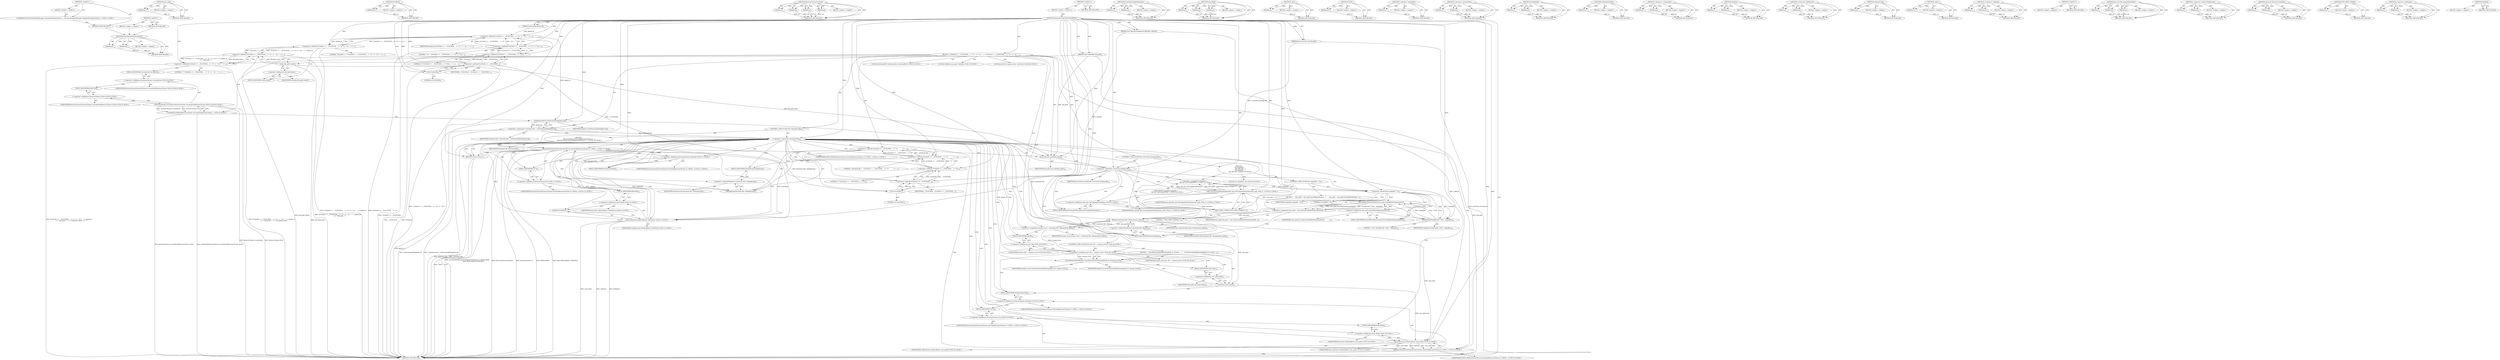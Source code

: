 digraph "&lt;global&gt;" {
vulnerable_274 [label=<(METHOD,InsertBeforeExtensionASCII)>];
vulnerable_275 [label=<(PARAM,p1)>];
vulnerable_276 [label=<(PARAM,p2)>];
vulnerable_277 [label=<(BLOCK,&lt;empty&gt;,&lt;empty&gt;)>];
vulnerable_278 [label=<(METHOD_RETURN,ANY)>];
vulnerable_255 [label=<(METHOD,new_path)>];
vulnerable_256 [label=<(PARAM,p1)>];
vulnerable_257 [label=<(BLOCK,&lt;empty&gt;,&lt;empty&gt;)>];
vulnerable_258 [label=<(METHOD_RETURN,ANY)>];
vulnerable_208 [label=<(METHOD,DCHECK)>];
vulnerable_209 [label=<(PARAM,p1)>];
vulnerable_210 [label=<(BLOCK,&lt;empty&gt;,&lt;empty&gt;)>];
vulnerable_211 [label=<(METHOD_RETURN,ANY)>];
vulnerable_230 [label=<(METHOD,BrowserThread.PostTask)>];
vulnerable_231 [label=<(PARAM,p1)>];
vulnerable_232 [label=<(PARAM,p2)>];
vulnerable_233 [label=<(PARAM,p3)>];
vulnerable_234 [label=<(PARAM,p4)>];
vulnerable_235 [label=<(BLOCK,&lt;empty&gt;,&lt;empty&gt;)>];
vulnerable_236 [label=<(METHOD_RETURN,ANY)>];
vulnerable_6 [label=<(METHOD,&lt;global&gt;)<SUB>1</SUB>>];
vulnerable_7 [label=<(BLOCK,&lt;empty&gt;,&lt;empty&gt;)<SUB>1</SUB>>];
vulnerable_8 [label=<(METHOD,RenameInProgressDownloadFile)<SUB>1</SUB>>];
vulnerable_9 [label=<(PARAM,DownloadId global_id)<SUB>2</SUB>>];
vulnerable_10 [label=<(PARAM,const FilePath&amp; full_path)<SUB>3</SUB>>];
vulnerable_11 [label=<(PARAM,bool overwrite_existing_file)<SUB>4</SUB>>];
vulnerable_12 [label=<(PARAM,const RenameCompletionCallback&amp; callback)<SUB>5</SUB>>];
vulnerable_13 [label=<(BLOCK,{
  VLOG(20) &lt;&lt; __FUNCTION__ &lt;&lt; &quot;()&quot; &lt;&lt; &quot; id = ...,{
  VLOG(20) &lt;&lt; __FUNCTION__ &lt;&lt; &quot;()&quot; &lt;&lt; &quot; id = ...)<SUB>5</SUB>>];
vulnerable_14 [label=<(&lt;operator&gt;.shiftLeft,VLOG(20) &lt;&lt; __FUNCTION__ &lt;&lt; &quot;()&quot; &lt;&lt; &quot; id = &quot; &lt;&lt;...)<SUB>6</SUB>>];
vulnerable_15 [label=<(&lt;operator&gt;.shiftLeft,VLOG(20) &lt;&lt; __FUNCTION__ &lt;&lt; &quot;()&quot; &lt;&lt; &quot; id = &quot; &lt;&lt;...)<SUB>6</SUB>>];
vulnerable_16 [label=<(&lt;operator&gt;.shiftLeft,VLOG(20) &lt;&lt; __FUNCTION__ &lt;&lt; &quot;()&quot; &lt;&lt; &quot; id = &quot; &lt;&lt;...)<SUB>6</SUB>>];
vulnerable_17 [label=<(&lt;operator&gt;.shiftLeft,VLOG(20) &lt;&lt; __FUNCTION__ &lt;&lt; &quot;()&quot; &lt;&lt; &quot; id = &quot; &lt;&lt;...)<SUB>6</SUB>>];
vulnerable_18 [label=<(&lt;operator&gt;.shiftLeft,VLOG(20) &lt;&lt; __FUNCTION__ &lt;&lt; &quot;()&quot; &lt;&lt; &quot; id = &quot;)<SUB>6</SUB>>];
vulnerable_19 [label=<(&lt;operator&gt;.shiftLeft,VLOG(20) &lt;&lt; __FUNCTION__ &lt;&lt; &quot;()&quot;)<SUB>6</SUB>>];
vulnerable_20 [label=<(&lt;operator&gt;.shiftLeft,VLOG(20) &lt;&lt; __FUNCTION__)<SUB>6</SUB>>];
vulnerable_21 [label=<(VLOG,VLOG(20))<SUB>6</SUB>>];
vulnerable_22 [label=<(LITERAL,20,VLOG(20))<SUB>6</SUB>>];
vulnerable_23 [label=<(IDENTIFIER,__FUNCTION__,VLOG(20) &lt;&lt; __FUNCTION__)<SUB>6</SUB>>];
vulnerable_24 [label=<(LITERAL,&quot;()&quot;,VLOG(20) &lt;&lt; __FUNCTION__ &lt;&lt; &quot;()&quot;)<SUB>6</SUB>>];
vulnerable_25 [label=<(LITERAL,&quot; id = &quot;,VLOG(20) &lt;&lt; __FUNCTION__ &lt;&lt; &quot;()&quot; &lt;&lt; &quot; id = &quot;)<SUB>6</SUB>>];
vulnerable_26 [label=<(IDENTIFIER,global_id,VLOG(20) &lt;&lt; __FUNCTION__ &lt;&lt; &quot;()&quot; &lt;&lt; &quot; id = &quot; &lt;&lt;...)<SUB>6</SUB>>];
vulnerable_27 [label=<(LITERAL,&quot; full_path = \&quot;&quot;,VLOG(20) &lt;&lt; __FUNCTION__ &lt;&lt; &quot;()&quot; &lt;&lt; &quot; id = &quot; &lt;&lt;...)<SUB>7</SUB>>];
vulnerable_28 [label=<(value,full_path.value())<SUB>7</SUB>>];
vulnerable_29 [label=<(&lt;operator&gt;.fieldAccess,full_path.value)<SUB>7</SUB>>];
vulnerable_30 [label=<(IDENTIFIER,full_path,full_path.value())<SUB>7</SUB>>];
vulnerable_31 [label=<(FIELD_IDENTIFIER,value,value)<SUB>7</SUB>>];
vulnerable_32 [label=<(LITERAL,&quot;\&quot;&quot;,VLOG(20) &lt;&lt; __FUNCTION__ &lt;&lt; &quot;()&quot; &lt;&lt; &quot; id = &quot; &lt;&lt;...)<SUB>7</SUB>>];
vulnerable_33 [label="<(DCHECK,DCHECK(BrowserThread::CurrentlyOn(BrowserThread...)<SUB>8</SUB>>"];
vulnerable_34 [label="<(BrowserThread.CurrentlyOn,BrowserThread::CurrentlyOn(BrowserThread::FILE))<SUB>8</SUB>>"];
vulnerable_35 [label="<(&lt;operator&gt;.fieldAccess,BrowserThread::CurrentlyOn)<SUB>8</SUB>>"];
vulnerable_36 [label="<(IDENTIFIER,BrowserThread,BrowserThread::CurrentlyOn(BrowserThread::FILE))<SUB>8</SUB>>"];
vulnerable_37 [label=<(FIELD_IDENTIFIER,CurrentlyOn,CurrentlyOn)<SUB>8</SUB>>];
vulnerable_38 [label="<(&lt;operator&gt;.fieldAccess,BrowserThread::FILE)<SUB>8</SUB>>"];
vulnerable_39 [label="<(IDENTIFIER,BrowserThread,BrowserThread::CurrentlyOn(BrowserThread::FILE))<SUB>8</SUB>>"];
vulnerable_40 [label=<(FIELD_IDENTIFIER,FILE,FILE)<SUB>8</SUB>>];
vulnerable_41 [label="<(LOCAL,DownloadFile* download_file: DownloadFile*)<SUB>9</SUB>>"];
vulnerable_42 [label=<(&lt;operator&gt;.assignment,* download_file = GetDownloadFile(global_id))<SUB>9</SUB>>];
vulnerable_43 [label=<(IDENTIFIER,download_file,* download_file = GetDownloadFile(global_id))<SUB>9</SUB>>];
vulnerable_44 [label=<(GetDownloadFile,GetDownloadFile(global_id))<SUB>9</SUB>>];
vulnerable_45 [label=<(IDENTIFIER,global_id,GetDownloadFile(global_id))<SUB>9</SUB>>];
vulnerable_46 [label=<(CONTROL_STRUCTURE,IF,if (!download_file))<SUB>10</SUB>>];
vulnerable_47 [label=<(&lt;operator&gt;.logicalNot,!download_file)<SUB>10</SUB>>];
vulnerable_48 [label=<(IDENTIFIER,download_file,!download_file)<SUB>10</SUB>>];
vulnerable_49 [label="<(BLOCK,{
     BrowserThread::PostTask(BrowserThread::U...,{
     BrowserThread::PostTask(BrowserThread::U...)<SUB>10</SUB>>"];
vulnerable_50 [label="<(BrowserThread.PostTask,BrowserThread::PostTask(BrowserThread::UI, FROM...)<SUB>11</SUB>>"];
vulnerable_51 [label="<(&lt;operator&gt;.fieldAccess,BrowserThread::PostTask)<SUB>11</SUB>>"];
vulnerable_52 [label="<(IDENTIFIER,BrowserThread,BrowserThread::PostTask(BrowserThread::UI, FROM...)<SUB>11</SUB>>"];
vulnerable_53 [label=<(FIELD_IDENTIFIER,PostTask,PostTask)<SUB>11</SUB>>];
vulnerable_54 [label="<(&lt;operator&gt;.fieldAccess,BrowserThread::UI)<SUB>11</SUB>>"];
vulnerable_55 [label="<(IDENTIFIER,BrowserThread,BrowserThread::PostTask(BrowserThread::UI, FROM...)<SUB>11</SUB>>"];
vulnerable_56 [label=<(FIELD_IDENTIFIER,UI,UI)<SUB>11</SUB>>];
vulnerable_57 [label="<(IDENTIFIER,FROM_HERE,BrowserThread::PostTask(BrowserThread::UI, FROM...)<SUB>11</SUB>>"];
vulnerable_58 [label="<(base.Bind,base::Bind(callback, FilePath()))<SUB>12</SUB>>"];
vulnerable_59 [label="<(&lt;operator&gt;.fieldAccess,base::Bind)<SUB>12</SUB>>"];
vulnerable_60 [label="<(IDENTIFIER,base,base::Bind(callback, FilePath()))<SUB>12</SUB>>"];
vulnerable_61 [label=<(FIELD_IDENTIFIER,Bind,Bind)<SUB>12</SUB>>];
vulnerable_62 [label="<(IDENTIFIER,callback,base::Bind(callback, FilePath()))<SUB>12</SUB>>"];
vulnerable_63 [label=<(FilePath,FilePath())<SUB>12</SUB>>];
vulnerable_64 [label=<(RETURN,return;,return;)<SUB>13</SUB>>];
vulnerable_65 [label=<(&lt;operator&gt;.shiftLeft,VLOG(20) &lt;&lt; __FUNCTION__ &lt;&lt; &quot;()&quot;
           &lt;&lt; ...)<SUB>16</SUB>>];
vulnerable_66 [label=<(&lt;operator&gt;.shiftLeft,VLOG(20) &lt;&lt; __FUNCTION__ &lt;&lt; &quot;()&quot;
           &lt;&lt; ...)<SUB>16</SUB>>];
vulnerable_67 [label=<(&lt;operator&gt;.shiftLeft,VLOG(20) &lt;&lt; __FUNCTION__ &lt;&lt; &quot;()&quot;)<SUB>16</SUB>>];
vulnerable_68 [label=<(&lt;operator&gt;.shiftLeft,VLOG(20) &lt;&lt; __FUNCTION__)<SUB>16</SUB>>];
vulnerable_69 [label=<(VLOG,VLOG(20))<SUB>16</SUB>>];
vulnerable_70 [label=<(LITERAL,20,VLOG(20))<SUB>16</SUB>>];
vulnerable_71 [label=<(IDENTIFIER,__FUNCTION__,VLOG(20) &lt;&lt; __FUNCTION__)<SUB>16</SUB>>];
vulnerable_72 [label=<(LITERAL,&quot;()&quot;,VLOG(20) &lt;&lt; __FUNCTION__ &lt;&lt; &quot;()&quot;)<SUB>16</SUB>>];
vulnerable_73 [label=<(LITERAL,&quot; download_file = &quot;,VLOG(20) &lt;&lt; __FUNCTION__ &lt;&lt; &quot;()&quot;
           &lt;&lt; ...)<SUB>17</SUB>>];
vulnerable_74 [label=<(DebugString,download_file-&gt;DebugString())<SUB>17</SUB>>];
vulnerable_75 [label=<(&lt;operator&gt;.indirectFieldAccess,download_file-&gt;DebugString)<SUB>17</SUB>>];
vulnerable_76 [label=<(IDENTIFIER,download_file,download_file-&gt;DebugString())<SUB>17</SUB>>];
vulnerable_77 [label=<(FIELD_IDENTIFIER,DebugString,DebugString)<SUB>17</SUB>>];
vulnerable_78 [label="<(LOCAL,FilePath new_path: FilePath)<SUB>18</SUB>>"];
vulnerable_79 [label=<(new_path,new_path(full_path))<SUB>18</SUB>>];
vulnerable_80 [label=<(IDENTIFIER,full_path,new_path(full_path))<SUB>18</SUB>>];
vulnerable_81 [label=<(CONTROL_STRUCTURE,IF,if (!overwrite_existing_file))<SUB>19</SUB>>];
vulnerable_82 [label=<(&lt;operator&gt;.logicalNot,!overwrite_existing_file)<SUB>19</SUB>>];
vulnerable_83 [label=<(IDENTIFIER,overwrite_existing_file,!overwrite_existing_file)<SUB>19</SUB>>];
vulnerable_84 [label="<(BLOCK,{
     int uniquifier =
         file_util::Get...,{
     int uniquifier =
         file_util::Get...)<SUB>19</SUB>>"];
vulnerable_85 [label="<(LOCAL,int uniquifier: int)<SUB>20</SUB>>"];
vulnerable_86 [label="<(&lt;operator&gt;.assignment,uniquifier =
         file_util::GetUniquePathN...)<SUB>20</SUB>>"];
vulnerable_87 [label="<(IDENTIFIER,uniquifier,uniquifier =
         file_util::GetUniquePathN...)<SUB>20</SUB>>"];
vulnerable_88 [label="<(file_util.GetUniquePathNumber,file_util::GetUniquePathNumber(new_path, FILE_P...)<SUB>21</SUB>>"];
vulnerable_89 [label="<(&lt;operator&gt;.fieldAccess,file_util::GetUniquePathNumber)<SUB>21</SUB>>"];
vulnerable_90 [label="<(IDENTIFIER,file_util,file_util::GetUniquePathNumber(new_path, FILE_P...)<SUB>21</SUB>>"];
vulnerable_91 [label=<(FIELD_IDENTIFIER,GetUniquePathNumber,GetUniquePathNumber)<SUB>21</SUB>>];
vulnerable_92 [label="<(IDENTIFIER,new_path,file_util::GetUniquePathNumber(new_path, FILE_P...)<SUB>21</SUB>>"];
vulnerable_93 [label=<(FILE_PATH_LITERAL,FILE_PATH_LITERAL(&quot;&quot;))<SUB>21</SUB>>];
vulnerable_94 [label=<(LITERAL,&quot;&quot;,FILE_PATH_LITERAL(&quot;&quot;))<SUB>21</SUB>>];
vulnerable_95 [label=<(CONTROL_STRUCTURE,IF,if (uniquifier &gt; 0))<SUB>22</SUB>>];
vulnerable_96 [label=<(&lt;operator&gt;.greaterThan,uniquifier &gt; 0)<SUB>22</SUB>>];
vulnerable_97 [label=<(IDENTIFIER,uniquifier,uniquifier &gt; 0)<SUB>22</SUB>>];
vulnerable_98 [label=<(LITERAL,0,uniquifier &gt; 0)<SUB>22</SUB>>];
vulnerable_99 [label=<(BLOCK,{
      new_path = new_path.InsertBeforeExtensi...,{
      new_path = new_path.InsertBeforeExtensi...)<SUB>22</SUB>>];
vulnerable_100 [label=<(&lt;operator&gt;.assignment,new_path = new_path.InsertBeforeExtensionASCII(...)<SUB>23</SUB>>];
vulnerable_101 [label=<(IDENTIFIER,new_path,new_path = new_path.InsertBeforeExtensionASCII(...)<SUB>23</SUB>>];
vulnerable_102 [label=<(InsertBeforeExtensionASCII,new_path.InsertBeforeExtensionASCII(
          ...)<SUB>23</SUB>>];
vulnerable_103 [label=<(&lt;operator&gt;.fieldAccess,new_path.InsertBeforeExtensionASCII)<SUB>23</SUB>>];
vulnerable_104 [label=<(IDENTIFIER,new_path,new_path.InsertBeforeExtensionASCII(
          ...)<SUB>23</SUB>>];
vulnerable_105 [label=<(FIELD_IDENTIFIER,InsertBeforeExtensionASCII,InsertBeforeExtensionASCII)<SUB>23</SUB>>];
vulnerable_106 [label=<(StringPrintf,StringPrintf(&quot; (%d)&quot;, uniquifier))<SUB>24</SUB>>];
vulnerable_107 [label=<(LITERAL,&quot; (%d)&quot;,StringPrintf(&quot; (%d)&quot;, uniquifier))<SUB>24</SUB>>];
vulnerable_108 [label=<(IDENTIFIER,uniquifier,StringPrintf(&quot; (%d)&quot;, uniquifier))<SUB>24</SUB>>];
vulnerable_109 [label="<(LOCAL,net.Error rename_error: net.Error)<SUB>28</SUB>>"];
vulnerable_110 [label=<(&lt;operator&gt;.assignment,rename_error = download_file-&gt;Rename(new_path))<SUB>28</SUB>>];
vulnerable_111 [label=<(IDENTIFIER,rename_error,rename_error = download_file-&gt;Rename(new_path))<SUB>28</SUB>>];
vulnerable_112 [label=<(Rename,download_file-&gt;Rename(new_path))<SUB>28</SUB>>];
vulnerable_113 [label=<(&lt;operator&gt;.indirectFieldAccess,download_file-&gt;Rename)<SUB>28</SUB>>];
vulnerable_114 [label=<(IDENTIFIER,download_file,download_file-&gt;Rename(new_path))<SUB>28</SUB>>];
vulnerable_115 [label=<(FIELD_IDENTIFIER,Rename,Rename)<SUB>28</SUB>>];
vulnerable_116 [label=<(IDENTIFIER,new_path,download_file-&gt;Rename(new_path))<SUB>28</SUB>>];
vulnerable_117 [label="<(CONTROL_STRUCTURE,IF,if (net::OK != rename_error))<SUB>29</SUB>>"];
vulnerable_118 [label="<(&lt;operator&gt;.notEquals,net::OK != rename_error)<SUB>29</SUB>>"];
vulnerable_119 [label="<(&lt;operator&gt;.fieldAccess,net::OK)<SUB>29</SUB>>"];
vulnerable_120 [label="<(IDENTIFIER,net,net::OK != rename_error)<SUB>29</SUB>>"];
vulnerable_121 [label=<(FIELD_IDENTIFIER,OK,OK)<SUB>29</SUB>>];
vulnerable_122 [label="<(IDENTIFIER,rename_error,net::OK != rename_error)<SUB>29</SUB>>"];
vulnerable_123 [label=<(BLOCK,{
    CancelDownloadOnRename(global_id, rename_...,{
    CancelDownloadOnRename(global_id, rename_...)<SUB>29</SUB>>];
vulnerable_124 [label=<(CancelDownloadOnRename,CancelDownloadOnRename(global_id, rename_error))<SUB>30</SUB>>];
vulnerable_125 [label=<(IDENTIFIER,global_id,CancelDownloadOnRename(global_id, rename_error))<SUB>30</SUB>>];
vulnerable_126 [label=<(IDENTIFIER,rename_error,CancelDownloadOnRename(global_id, rename_error))<SUB>30</SUB>>];
vulnerable_127 [label=<(clear,new_path.clear())<SUB>31</SUB>>];
vulnerable_128 [label=<(&lt;operator&gt;.fieldAccess,new_path.clear)<SUB>31</SUB>>];
vulnerable_129 [label=<(IDENTIFIER,new_path,new_path.clear())<SUB>31</SUB>>];
vulnerable_130 [label=<(FIELD_IDENTIFIER,clear,clear)<SUB>31</SUB>>];
vulnerable_131 [label="<(BrowserThread.PostTask,BrowserThread::PostTask(BrowserThread::UI, FROM...)<SUB>33</SUB>>"];
vulnerable_132 [label="<(&lt;operator&gt;.fieldAccess,BrowserThread::PostTask)<SUB>33</SUB>>"];
vulnerable_133 [label="<(IDENTIFIER,BrowserThread,BrowserThread::PostTask(BrowserThread::UI, FROM...)<SUB>33</SUB>>"];
vulnerable_134 [label=<(FIELD_IDENTIFIER,PostTask,PostTask)<SUB>33</SUB>>];
vulnerable_135 [label="<(&lt;operator&gt;.fieldAccess,BrowserThread::UI)<SUB>33</SUB>>"];
vulnerable_136 [label="<(IDENTIFIER,BrowserThread,BrowserThread::PostTask(BrowserThread::UI, FROM...)<SUB>33</SUB>>"];
vulnerable_137 [label=<(FIELD_IDENTIFIER,UI,UI)<SUB>33</SUB>>];
vulnerable_138 [label="<(IDENTIFIER,FROM_HERE,BrowserThread::PostTask(BrowserThread::UI, FROM...)<SUB>33</SUB>>"];
vulnerable_139 [label="<(base.Bind,base::Bind(callback, new_path))<SUB>34</SUB>>"];
vulnerable_140 [label="<(&lt;operator&gt;.fieldAccess,base::Bind)<SUB>34</SUB>>"];
vulnerable_141 [label="<(IDENTIFIER,base,base::Bind(callback, new_path))<SUB>34</SUB>>"];
vulnerable_142 [label=<(FIELD_IDENTIFIER,Bind,Bind)<SUB>34</SUB>>];
vulnerable_143 [label="<(IDENTIFIER,callback,base::Bind(callback, new_path))<SUB>34</SUB>>"];
vulnerable_144 [label="<(IDENTIFIER,new_path,base::Bind(callback, new_path))<SUB>34</SUB>>"];
vulnerable_145 [label=<(METHOD_RETURN,void)<SUB>1</SUB>>];
vulnerable_147 [label=<(METHOD_RETURN,ANY)<SUB>1</SUB>>];
vulnerable_294 [label=<(METHOD,CancelDownloadOnRename)>];
vulnerable_295 [label=<(PARAM,p1)>];
vulnerable_296 [label=<(PARAM,p2)>];
vulnerable_297 [label=<(BLOCK,&lt;empty&gt;,&lt;empty&gt;)>];
vulnerable_298 [label=<(METHOD_RETURN,ANY)>];
vulnerable_237 [label=<(METHOD,base.Bind)>];
vulnerable_238 [label=<(PARAM,p1)>];
vulnerable_239 [label=<(PARAM,p2)>];
vulnerable_240 [label=<(PARAM,p3)>];
vulnerable_241 [label=<(BLOCK,&lt;empty&gt;,&lt;empty&gt;)>];
vulnerable_242 [label=<(METHOD_RETURN,ANY)>];
vulnerable_299 [label=<(METHOD,clear)>];
vulnerable_300 [label=<(PARAM,p1)>];
vulnerable_301 [label=<(BLOCK,&lt;empty&gt;,&lt;empty&gt;)>];
vulnerable_302 [label=<(METHOD_RETURN,ANY)>];
vulnerable_195 [label=<(METHOD,VLOG)>];
vulnerable_196 [label=<(PARAM,p1)>];
vulnerable_197 [label=<(BLOCK,&lt;empty&gt;,&lt;empty&gt;)>];
vulnerable_198 [label=<(METHOD_RETURN,ANY)>];
vulnerable_226 [label=<(METHOD,&lt;operator&gt;.logicalNot)>];
vulnerable_227 [label=<(PARAM,p1)>];
vulnerable_228 [label=<(BLOCK,&lt;empty&gt;,&lt;empty&gt;)>];
vulnerable_229 [label=<(METHOD_RETURN,ANY)>];
vulnerable_269 [label=<(METHOD,&lt;operator&gt;.greaterThan)>];
vulnerable_270 [label=<(PARAM,p1)>];
vulnerable_271 [label=<(PARAM,p2)>];
vulnerable_272 [label=<(BLOCK,&lt;empty&gt;,&lt;empty&gt;)>];
vulnerable_273 [label=<(METHOD_RETURN,ANY)>];
vulnerable_279 [label=<(METHOD,StringPrintf)>];
vulnerable_280 [label=<(PARAM,p1)>];
vulnerable_281 [label=<(PARAM,p2)>];
vulnerable_282 [label=<(BLOCK,&lt;empty&gt;,&lt;empty&gt;)>];
vulnerable_283 [label=<(METHOD_RETURN,ANY)>];
vulnerable_222 [label=<(METHOD,GetDownloadFile)>];
vulnerable_223 [label=<(PARAM,p1)>];
vulnerable_224 [label=<(BLOCK,&lt;empty&gt;,&lt;empty&gt;)>];
vulnerable_225 [label=<(METHOD_RETURN,ANY)>];
vulnerable_217 [label=<(METHOD,&lt;operator&gt;.assignment)>];
vulnerable_218 [label=<(PARAM,p1)>];
vulnerable_219 [label=<(PARAM,p2)>];
vulnerable_220 [label=<(BLOCK,&lt;empty&gt;,&lt;empty&gt;)>];
vulnerable_221 [label=<(METHOD_RETURN,ANY)>];
vulnerable_284 [label=<(METHOD,Rename)>];
vulnerable_285 [label=<(PARAM,p1)>];
vulnerable_286 [label=<(PARAM,p2)>];
vulnerable_287 [label=<(BLOCK,&lt;empty&gt;,&lt;empty&gt;)>];
vulnerable_288 [label=<(METHOD_RETURN,ANY)>];
vulnerable_203 [label=<(METHOD,&lt;operator&gt;.fieldAccess)>];
vulnerable_204 [label=<(PARAM,p1)>];
vulnerable_205 [label=<(PARAM,p2)>];
vulnerable_206 [label=<(BLOCK,&lt;empty&gt;,&lt;empty&gt;)>];
vulnerable_207 [label=<(METHOD_RETURN,ANY)>];
vulnerable_246 [label=<(METHOD,DebugString)>];
vulnerable_247 [label=<(PARAM,p1)>];
vulnerable_248 [label=<(BLOCK,&lt;empty&gt;,&lt;empty&gt;)>];
vulnerable_249 [label=<(METHOD_RETURN,ANY)>];
vulnerable_199 [label=<(METHOD,value)>];
vulnerable_200 [label=<(PARAM,p1)>];
vulnerable_201 [label=<(BLOCK,&lt;empty&gt;,&lt;empty&gt;)>];
vulnerable_202 [label=<(METHOD_RETURN,ANY)>];
vulnerable_190 [label=<(METHOD,&lt;operator&gt;.shiftLeft)>];
vulnerable_191 [label=<(PARAM,p1)>];
vulnerable_192 [label=<(PARAM,p2)>];
vulnerable_193 [label=<(BLOCK,&lt;empty&gt;,&lt;empty&gt;)>];
vulnerable_194 [label=<(METHOD_RETURN,ANY)>];
vulnerable_184 [label=<(METHOD,&lt;global&gt;)<SUB>1</SUB>>];
vulnerable_185 [label=<(BLOCK,&lt;empty&gt;,&lt;empty&gt;)>];
vulnerable_186 [label=<(METHOD_RETURN,ANY)>];
vulnerable_259 [label=<(METHOD,file_util.GetUniquePathNumber)>];
vulnerable_260 [label=<(PARAM,p1)>];
vulnerable_261 [label=<(PARAM,p2)>];
vulnerable_262 [label=<(PARAM,p3)>];
vulnerable_263 [label=<(BLOCK,&lt;empty&gt;,&lt;empty&gt;)>];
vulnerable_264 [label=<(METHOD_RETURN,ANY)>];
vulnerable_250 [label=<(METHOD,&lt;operator&gt;.indirectFieldAccess)>];
vulnerable_251 [label=<(PARAM,p1)>];
vulnerable_252 [label=<(PARAM,p2)>];
vulnerable_253 [label=<(BLOCK,&lt;empty&gt;,&lt;empty&gt;)>];
vulnerable_254 [label=<(METHOD_RETURN,ANY)>];
vulnerable_212 [label=<(METHOD,BrowserThread.CurrentlyOn)>];
vulnerable_213 [label=<(PARAM,p1)>];
vulnerable_214 [label=<(PARAM,p2)>];
vulnerable_215 [label=<(BLOCK,&lt;empty&gt;,&lt;empty&gt;)>];
vulnerable_216 [label=<(METHOD_RETURN,ANY)>];
vulnerable_265 [label=<(METHOD,FILE_PATH_LITERAL)>];
vulnerable_266 [label=<(PARAM,p1)>];
vulnerable_267 [label=<(BLOCK,&lt;empty&gt;,&lt;empty&gt;)>];
vulnerable_268 [label=<(METHOD_RETURN,ANY)>];
vulnerable_289 [label=<(METHOD,&lt;operator&gt;.notEquals)>];
vulnerable_290 [label=<(PARAM,p1)>];
vulnerable_291 [label=<(PARAM,p2)>];
vulnerable_292 [label=<(BLOCK,&lt;empty&gt;,&lt;empty&gt;)>];
vulnerable_293 [label=<(METHOD_RETURN,ANY)>];
vulnerable_243 [label=<(METHOD,FilePath)>];
vulnerable_244 [label=<(BLOCK,&lt;empty&gt;,&lt;empty&gt;)>];
vulnerable_245 [label=<(METHOD_RETURN,ANY)>];
fixed_6 [label=<(METHOD,&lt;global&gt;)<SUB>1</SUB>>];
fixed_7 [label=<(BLOCK,&lt;empty&gt;,&lt;empty&gt;)<SUB>1</SUB>>];
fixed_8 [label="<(UNKNOWN,void DownloadFileManager::RenameInProgressDownl...,void DownloadFileManager::RenameInProgressDownl...)<SUB>1</SUB>>"];
fixed_9 [label=<(METHOD_RETURN,ANY)<SUB>1</SUB>>];
fixed_14 [label=<(METHOD,&lt;global&gt;)<SUB>1</SUB>>];
fixed_15 [label=<(BLOCK,&lt;empty&gt;,&lt;empty&gt;)>];
fixed_16 [label=<(METHOD_RETURN,ANY)>];
vulnerable_274 -> vulnerable_275  [key=0, label="AST: "];
vulnerable_274 -> vulnerable_275  [key=1, label="DDG: "];
vulnerable_274 -> vulnerable_277  [key=0, label="AST: "];
vulnerable_274 -> vulnerable_276  [key=0, label="AST: "];
vulnerable_274 -> vulnerable_276  [key=1, label="DDG: "];
vulnerable_274 -> vulnerable_278  [key=0, label="AST: "];
vulnerable_274 -> vulnerable_278  [key=1, label="CFG: "];
vulnerable_275 -> vulnerable_278  [key=0, label="DDG: p1"];
vulnerable_276 -> vulnerable_278  [key=0, label="DDG: p2"];
vulnerable_255 -> vulnerable_256  [key=0, label="AST: "];
vulnerable_255 -> vulnerable_256  [key=1, label="DDG: "];
vulnerable_255 -> vulnerable_257  [key=0, label="AST: "];
vulnerable_255 -> vulnerable_258  [key=0, label="AST: "];
vulnerable_255 -> vulnerable_258  [key=1, label="CFG: "];
vulnerable_256 -> vulnerable_258  [key=0, label="DDG: p1"];
vulnerable_208 -> vulnerable_209  [key=0, label="AST: "];
vulnerable_208 -> vulnerable_209  [key=1, label="DDG: "];
vulnerable_208 -> vulnerable_210  [key=0, label="AST: "];
vulnerable_208 -> vulnerable_211  [key=0, label="AST: "];
vulnerable_208 -> vulnerable_211  [key=1, label="CFG: "];
vulnerable_209 -> vulnerable_211  [key=0, label="DDG: p1"];
vulnerable_230 -> vulnerable_231  [key=0, label="AST: "];
vulnerable_230 -> vulnerable_231  [key=1, label="DDG: "];
vulnerable_230 -> vulnerable_235  [key=0, label="AST: "];
vulnerable_230 -> vulnerable_232  [key=0, label="AST: "];
vulnerable_230 -> vulnerable_232  [key=1, label="DDG: "];
vulnerable_230 -> vulnerable_236  [key=0, label="AST: "];
vulnerable_230 -> vulnerable_236  [key=1, label="CFG: "];
vulnerable_230 -> vulnerable_233  [key=0, label="AST: "];
vulnerable_230 -> vulnerable_233  [key=1, label="DDG: "];
vulnerable_230 -> vulnerable_234  [key=0, label="AST: "];
vulnerable_230 -> vulnerable_234  [key=1, label="DDG: "];
vulnerable_231 -> vulnerable_236  [key=0, label="DDG: p1"];
vulnerable_232 -> vulnerable_236  [key=0, label="DDG: p2"];
vulnerable_233 -> vulnerable_236  [key=0, label="DDG: p3"];
vulnerable_234 -> vulnerable_236  [key=0, label="DDG: p4"];
vulnerable_6 -> vulnerable_7  [key=0, label="AST: "];
vulnerable_6 -> vulnerable_147  [key=0, label="AST: "];
vulnerable_6 -> vulnerable_147  [key=1, label="CFG: "];
vulnerable_7 -> vulnerable_8  [key=0, label="AST: "];
vulnerable_8 -> vulnerable_9  [key=0, label="AST: "];
vulnerable_8 -> vulnerable_9  [key=1, label="DDG: "];
vulnerable_8 -> vulnerable_10  [key=0, label="AST: "];
vulnerable_8 -> vulnerable_10  [key=1, label="DDG: "];
vulnerable_8 -> vulnerable_11  [key=0, label="AST: "];
vulnerable_8 -> vulnerable_11  [key=1, label="DDG: "];
vulnerable_8 -> vulnerable_12  [key=0, label="AST: "];
vulnerable_8 -> vulnerable_12  [key=1, label="DDG: "];
vulnerable_8 -> vulnerable_13  [key=0, label="AST: "];
vulnerable_8 -> vulnerable_145  [key=0, label="AST: "];
vulnerable_8 -> vulnerable_21  [key=0, label="CFG: "];
vulnerable_8 -> vulnerable_21  [key=1, label="DDG: "];
vulnerable_8 -> vulnerable_14  [key=0, label="DDG: "];
vulnerable_8 -> vulnerable_79  [key=0, label="DDG: "];
vulnerable_8 -> vulnerable_131  [key=0, label="DDG: "];
vulnerable_8 -> vulnerable_44  [key=0, label="DDG: "];
vulnerable_8 -> vulnerable_47  [key=0, label="DDG: "];
vulnerable_8 -> vulnerable_64  [key=0, label="DDG: "];
vulnerable_8 -> vulnerable_66  [key=0, label="DDG: "];
vulnerable_8 -> vulnerable_82  [key=0, label="DDG: "];
vulnerable_8 -> vulnerable_112  [key=0, label="DDG: "];
vulnerable_8 -> vulnerable_118  [key=0, label="DDG: "];
vulnerable_8 -> vulnerable_139  [key=0, label="DDG: "];
vulnerable_8 -> vulnerable_16  [key=0, label="DDG: "];
vulnerable_8 -> vulnerable_50  [key=0, label="DDG: "];
vulnerable_8 -> vulnerable_67  [key=0, label="DDG: "];
vulnerable_8 -> vulnerable_124  [key=0, label="DDG: "];
vulnerable_8 -> vulnerable_17  [key=0, label="DDG: "];
vulnerable_8 -> vulnerable_58  [key=0, label="DDG: "];
vulnerable_8 -> vulnerable_68  [key=0, label="DDG: "];
vulnerable_8 -> vulnerable_88  [key=0, label="DDG: "];
vulnerable_8 -> vulnerable_96  [key=0, label="DDG: "];
vulnerable_8 -> vulnerable_18  [key=0, label="DDG: "];
vulnerable_8 -> vulnerable_69  [key=0, label="DDG: "];
vulnerable_8 -> vulnerable_93  [key=0, label="DDG: "];
vulnerable_8 -> vulnerable_19  [key=0, label="DDG: "];
vulnerable_8 -> vulnerable_20  [key=0, label="DDG: "];
vulnerable_8 -> vulnerable_106  [key=0, label="DDG: "];
vulnerable_9 -> vulnerable_17  [key=0, label="DDG: global_id"];
vulnerable_10 -> vulnerable_145  [key=0, label="DDG: full_path"];
vulnerable_10 -> vulnerable_79  [key=0, label="DDG: full_path"];
vulnerable_10 -> vulnerable_28  [key=0, label="DDG: full_path"];
vulnerable_11 -> vulnerable_145  [key=0, label="DDG: overwrite_existing_file"];
vulnerable_11 -> vulnerable_82  [key=0, label="DDG: overwrite_existing_file"];
vulnerable_12 -> vulnerable_139  [key=0, label="DDG: callback"];
vulnerable_12 -> vulnerable_58  [key=0, label="DDG: callback"];
vulnerable_13 -> vulnerable_14  [key=0, label="AST: "];
vulnerable_13 -> vulnerable_33  [key=0, label="AST: "];
vulnerable_13 -> vulnerable_41  [key=0, label="AST: "];
vulnerable_13 -> vulnerable_42  [key=0, label="AST: "];
vulnerable_13 -> vulnerable_46  [key=0, label="AST: "];
vulnerable_13 -> vulnerable_65  [key=0, label="AST: "];
vulnerable_13 -> vulnerable_78  [key=0, label="AST: "];
vulnerable_13 -> vulnerable_79  [key=0, label="AST: "];
vulnerable_13 -> vulnerable_81  [key=0, label="AST: "];
vulnerable_13 -> vulnerable_109  [key=0, label="AST: "];
vulnerable_13 -> vulnerable_110  [key=0, label="AST: "];
vulnerable_13 -> vulnerable_117  [key=0, label="AST: "];
vulnerable_13 -> vulnerable_131  [key=0, label="AST: "];
vulnerable_14 -> vulnerable_15  [key=0, label="AST: "];
vulnerable_14 -> vulnerable_32  [key=0, label="AST: "];
vulnerable_14 -> vulnerable_37  [key=0, label="CFG: "];
vulnerable_14 -> vulnerable_145  [key=0, label="DDG: VLOG(20) &lt;&lt; __FUNCTION__ &lt;&lt; &quot;()&quot; &lt;&lt; &quot; id = &quot; &lt;&lt; global_id
           &lt;&lt; &quot; full_path = \&quot;&quot; &lt;&lt; full_path.value()"];
vulnerable_14 -> vulnerable_145  [key=1, label="DDG: VLOG(20) &lt;&lt; __FUNCTION__ &lt;&lt; &quot;()&quot; &lt;&lt; &quot; id = &quot; &lt;&lt; global_id
           &lt;&lt; &quot; full_path = \&quot;&quot; &lt;&lt; full_path.value() &lt;&lt; &quot;\&quot;&quot;"];
vulnerable_15 -> vulnerable_16  [key=0, label="AST: "];
vulnerable_15 -> vulnerable_28  [key=0, label="AST: "];
vulnerable_15 -> vulnerable_14  [key=0, label="CFG: "];
vulnerable_15 -> vulnerable_14  [key=1, label="DDG: VLOG(20) &lt;&lt; __FUNCTION__ &lt;&lt; &quot;()&quot; &lt;&lt; &quot; id = &quot; &lt;&lt; global_id
           &lt;&lt; &quot; full_path = \&quot;&quot;"];
vulnerable_15 -> vulnerable_14  [key=2, label="DDG: full_path.value()"];
vulnerable_15 -> vulnerable_145  [key=0, label="DDG: VLOG(20) &lt;&lt; __FUNCTION__ &lt;&lt; &quot;()&quot; &lt;&lt; &quot; id = &quot; &lt;&lt; global_id
           &lt;&lt; &quot; full_path = \&quot;&quot;"];
vulnerable_15 -> vulnerable_145  [key=1, label="DDG: full_path.value()"];
vulnerable_16 -> vulnerable_17  [key=0, label="AST: "];
vulnerable_16 -> vulnerable_27  [key=0, label="AST: "];
vulnerable_16 -> vulnerable_31  [key=0, label="CFG: "];
vulnerable_16 -> vulnerable_145  [key=0, label="DDG: VLOG(20) &lt;&lt; __FUNCTION__ &lt;&lt; &quot;()&quot; &lt;&lt; &quot; id = &quot; &lt;&lt; global_id"];
vulnerable_16 -> vulnerable_15  [key=0, label="DDG: VLOG(20) &lt;&lt; __FUNCTION__ &lt;&lt; &quot;()&quot; &lt;&lt; &quot; id = &quot; &lt;&lt; global_id"];
vulnerable_16 -> vulnerable_15  [key=1, label="DDG: &quot; full_path = \&quot;&quot;"];
vulnerable_17 -> vulnerable_18  [key=0, label="AST: "];
vulnerable_17 -> vulnerable_26  [key=0, label="AST: "];
vulnerable_17 -> vulnerable_16  [key=0, label="CFG: "];
vulnerable_17 -> vulnerable_16  [key=1, label="DDG: VLOG(20) &lt;&lt; __FUNCTION__ &lt;&lt; &quot;()&quot; &lt;&lt; &quot; id = &quot;"];
vulnerable_17 -> vulnerable_16  [key=2, label="DDG: global_id"];
vulnerable_17 -> vulnerable_145  [key=0, label="DDG: VLOG(20) &lt;&lt; __FUNCTION__ &lt;&lt; &quot;()&quot; &lt;&lt; &quot; id = &quot;"];
vulnerable_17 -> vulnerable_44  [key=0, label="DDG: global_id"];
vulnerable_18 -> vulnerable_19  [key=0, label="AST: "];
vulnerable_18 -> vulnerable_25  [key=0, label="AST: "];
vulnerable_18 -> vulnerable_17  [key=0, label="CFG: "];
vulnerable_18 -> vulnerable_17  [key=1, label="DDG: VLOG(20) &lt;&lt; __FUNCTION__ &lt;&lt; &quot;()&quot;"];
vulnerable_18 -> vulnerable_17  [key=2, label="DDG: &quot; id = &quot;"];
vulnerable_18 -> vulnerable_145  [key=0, label="DDG: VLOG(20) &lt;&lt; __FUNCTION__ &lt;&lt; &quot;()&quot;"];
vulnerable_19 -> vulnerable_20  [key=0, label="AST: "];
vulnerable_19 -> vulnerable_24  [key=0, label="AST: "];
vulnerable_19 -> vulnerable_18  [key=0, label="CFG: "];
vulnerable_19 -> vulnerable_18  [key=1, label="DDG: VLOG(20) &lt;&lt; __FUNCTION__"];
vulnerable_19 -> vulnerable_18  [key=2, label="DDG: &quot;()&quot;"];
vulnerable_19 -> vulnerable_145  [key=0, label="DDG: VLOG(20) &lt;&lt; __FUNCTION__"];
vulnerable_20 -> vulnerable_21  [key=0, label="AST: "];
vulnerable_20 -> vulnerable_23  [key=0, label="AST: "];
vulnerable_20 -> vulnerable_19  [key=0, label="CFG: "];
vulnerable_20 -> vulnerable_19  [key=1, label="DDG: VLOG(20)"];
vulnerable_20 -> vulnerable_19  [key=2, label="DDG: __FUNCTION__"];
vulnerable_20 -> vulnerable_145  [key=0, label="DDG: VLOG(20)"];
vulnerable_20 -> vulnerable_145  [key=1, label="DDG: __FUNCTION__"];
vulnerable_20 -> vulnerable_68  [key=0, label="DDG: __FUNCTION__"];
vulnerable_21 -> vulnerable_22  [key=0, label="AST: "];
vulnerable_21 -> vulnerable_20  [key=0, label="CFG: "];
vulnerable_21 -> vulnerable_20  [key=1, label="DDG: 20"];
vulnerable_28 -> vulnerable_29  [key=0, label="AST: "];
vulnerable_28 -> vulnerable_15  [key=0, label="CFG: "];
vulnerable_28 -> vulnerable_15  [key=1, label="DDG: full_path.value"];
vulnerable_28 -> vulnerable_145  [key=0, label="DDG: full_path.value"];
vulnerable_28 -> vulnerable_79  [key=0, label="DDG: full_path.value"];
vulnerable_29 -> vulnerable_30  [key=0, label="AST: "];
vulnerable_29 -> vulnerable_31  [key=0, label="AST: "];
vulnerable_29 -> vulnerable_28  [key=0, label="CFG: "];
vulnerable_31 -> vulnerable_29  [key=0, label="CFG: "];
vulnerable_33 -> vulnerable_34  [key=0, label="AST: "];
vulnerable_33 -> vulnerable_44  [key=0, label="CFG: "];
vulnerable_33 -> vulnerable_145  [key=0, label="DDG: BrowserThread::CurrentlyOn(BrowserThread::FILE)"];
vulnerable_33 -> vulnerable_145  [key=1, label="DDG: DCHECK(BrowserThread::CurrentlyOn(BrowserThread::FILE))"];
vulnerable_34 -> vulnerable_35  [key=0, label="AST: "];
vulnerable_34 -> vulnerable_38  [key=0, label="AST: "];
vulnerable_34 -> vulnerable_33  [key=0, label="CFG: "];
vulnerable_34 -> vulnerable_33  [key=1, label="DDG: BrowserThread::CurrentlyOn"];
vulnerable_34 -> vulnerable_33  [key=2, label="DDG: BrowserThread::FILE"];
vulnerable_34 -> vulnerable_145  [key=0, label="DDG: BrowserThread::CurrentlyOn"];
vulnerable_34 -> vulnerable_145  [key=1, label="DDG: BrowserThread::FILE"];
vulnerable_35 -> vulnerable_36  [key=0, label="AST: "];
vulnerable_35 -> vulnerable_37  [key=0, label="AST: "];
vulnerable_35 -> vulnerable_40  [key=0, label="CFG: "];
vulnerable_37 -> vulnerable_35  [key=0, label="CFG: "];
vulnerable_38 -> vulnerable_39  [key=0, label="AST: "];
vulnerable_38 -> vulnerable_40  [key=0, label="AST: "];
vulnerable_38 -> vulnerable_34  [key=0, label="CFG: "];
vulnerable_40 -> vulnerable_38  [key=0, label="CFG: "];
vulnerable_42 -> vulnerable_43  [key=0, label="AST: "];
vulnerable_42 -> vulnerable_44  [key=0, label="AST: "];
vulnerable_42 -> vulnerable_47  [key=0, label="CFG: "];
vulnerable_42 -> vulnerable_47  [key=1, label="DDG: download_file"];
vulnerable_42 -> vulnerable_145  [key=0, label="DDG: GetDownloadFile(global_id)"];
vulnerable_42 -> vulnerable_145  [key=1, label="DDG: * download_file = GetDownloadFile(global_id)"];
vulnerable_44 -> vulnerable_45  [key=0, label="AST: "];
vulnerable_44 -> vulnerable_42  [key=0, label="CFG: "];
vulnerable_44 -> vulnerable_42  [key=1, label="DDG: global_id"];
vulnerable_44 -> vulnerable_145  [key=0, label="DDG: global_id"];
vulnerable_44 -> vulnerable_124  [key=0, label="DDG: global_id"];
vulnerable_46 -> vulnerable_47  [key=0, label="AST: "];
vulnerable_46 -> vulnerable_49  [key=0, label="AST: "];
vulnerable_47 -> vulnerable_48  [key=0, label="AST: "];
vulnerable_47 -> vulnerable_53  [key=0, label="CFG: "];
vulnerable_47 -> vulnerable_53  [key=1, label="CDG: "];
vulnerable_47 -> vulnerable_69  [key=0, label="CFG: "];
vulnerable_47 -> vulnerable_69  [key=1, label="CDG: "];
vulnerable_47 -> vulnerable_145  [key=0, label="DDG: download_file"];
vulnerable_47 -> vulnerable_145  [key=1, label="DDG: !download_file"];
vulnerable_47 -> vulnerable_74  [key=0, label="DDG: download_file"];
vulnerable_47 -> vulnerable_74  [key=1, label="CDG: "];
vulnerable_47 -> vulnerable_112  [key=0, label="DDG: download_file"];
vulnerable_47 -> vulnerable_112  [key=1, label="CDG: "];
vulnerable_47 -> vulnerable_115  [key=0, label="CDG: "];
vulnerable_47 -> vulnerable_68  [key=0, label="CDG: "];
vulnerable_47 -> vulnerable_77  [key=0, label="CDG: "];
vulnerable_47 -> vulnerable_64  [key=0, label="CDG: "];
vulnerable_47 -> vulnerable_51  [key=0, label="CDG: "];
vulnerable_47 -> vulnerable_66  [key=0, label="CDG: "];
vulnerable_47 -> vulnerable_113  [key=0, label="CDG: "];
vulnerable_47 -> vulnerable_75  [key=0, label="CDG: "];
vulnerable_47 -> vulnerable_131  [key=0, label="CDG: "];
vulnerable_47 -> vulnerable_56  [key=0, label="CDG: "];
vulnerable_47 -> vulnerable_132  [key=0, label="CDG: "];
vulnerable_47 -> vulnerable_67  [key=0, label="CDG: "];
vulnerable_47 -> vulnerable_142  [key=0, label="CDG: "];
vulnerable_47 -> vulnerable_119  [key=0, label="CDG: "];
vulnerable_47 -> vulnerable_121  [key=0, label="CDG: "];
vulnerable_47 -> vulnerable_65  [key=0, label="CDG: "];
vulnerable_47 -> vulnerable_50  [key=0, label="CDG: "];
vulnerable_47 -> vulnerable_59  [key=0, label="CDG: "];
vulnerable_47 -> vulnerable_134  [key=0, label="CDG: "];
vulnerable_47 -> vulnerable_82  [key=0, label="CDG: "];
vulnerable_47 -> vulnerable_140  [key=0, label="CDG: "];
vulnerable_47 -> vulnerable_54  [key=0, label="CDG: "];
vulnerable_47 -> vulnerable_137  [key=0, label="CDG: "];
vulnerable_47 -> vulnerable_79  [key=0, label="CDG: "];
vulnerable_47 -> vulnerable_58  [key=0, label="CDG: "];
vulnerable_47 -> vulnerable_61  [key=0, label="CDG: "];
vulnerable_47 -> vulnerable_118  [key=0, label="CDG: "];
vulnerable_47 -> vulnerable_135  [key=0, label="CDG: "];
vulnerable_47 -> vulnerable_110  [key=0, label="CDG: "];
vulnerable_47 -> vulnerable_63  [key=0, label="CDG: "];
vulnerable_47 -> vulnerable_139  [key=0, label="CDG: "];
vulnerable_49 -> vulnerable_50  [key=0, label="AST: "];
vulnerable_49 -> vulnerable_64  [key=0, label="AST: "];
vulnerable_50 -> vulnerable_51  [key=0, label="AST: "];
vulnerable_50 -> vulnerable_54  [key=0, label="AST: "];
vulnerable_50 -> vulnerable_57  [key=0, label="AST: "];
vulnerable_50 -> vulnerable_58  [key=0, label="AST: "];
vulnerable_50 -> vulnerable_64  [key=0, label="CFG: "];
vulnerable_50 -> vulnerable_145  [key=0, label="DDG: BrowserThread::PostTask"];
vulnerable_50 -> vulnerable_145  [key=1, label="DDG: BrowserThread::UI"];
vulnerable_50 -> vulnerable_145  [key=2, label="DDG: FROM_HERE"];
vulnerable_50 -> vulnerable_145  [key=3, label="DDG: base::Bind(callback, FilePath())"];
vulnerable_50 -> vulnerable_145  [key=4, label="DDG: BrowserThread::PostTask(BrowserThread::UI, FROM_HERE,
                             base::Bind(callback, FilePath()))"];
vulnerable_51 -> vulnerable_52  [key=0, label="AST: "];
vulnerable_51 -> vulnerable_53  [key=0, label="AST: "];
vulnerable_51 -> vulnerable_56  [key=0, label="CFG: "];
vulnerable_53 -> vulnerable_51  [key=0, label="CFG: "];
vulnerable_54 -> vulnerable_55  [key=0, label="AST: "];
vulnerable_54 -> vulnerable_56  [key=0, label="AST: "];
vulnerable_54 -> vulnerable_61  [key=0, label="CFG: "];
vulnerable_56 -> vulnerable_54  [key=0, label="CFG: "];
vulnerable_58 -> vulnerable_59  [key=0, label="AST: "];
vulnerable_58 -> vulnerable_62  [key=0, label="AST: "];
vulnerable_58 -> vulnerable_63  [key=0, label="AST: "];
vulnerable_58 -> vulnerable_50  [key=0, label="CFG: "];
vulnerable_58 -> vulnerable_50  [key=1, label="DDG: base::Bind"];
vulnerable_58 -> vulnerable_50  [key=2, label="DDG: callback"];
vulnerable_58 -> vulnerable_50  [key=3, label="DDG: FilePath()"];
vulnerable_58 -> vulnerable_145  [key=0, label="DDG: base::Bind"];
vulnerable_58 -> vulnerable_145  [key=1, label="DDG: callback"];
vulnerable_58 -> vulnerable_145  [key=2, label="DDG: FilePath()"];
vulnerable_59 -> vulnerable_60  [key=0, label="AST: "];
vulnerable_59 -> vulnerable_61  [key=0, label="AST: "];
vulnerable_59 -> vulnerable_63  [key=0, label="CFG: "];
vulnerable_61 -> vulnerable_59  [key=0, label="CFG: "];
vulnerable_63 -> vulnerable_58  [key=0, label="CFG: "];
vulnerable_64 -> vulnerable_145  [key=0, label="CFG: "];
vulnerable_64 -> vulnerable_145  [key=1, label="DDG: &lt;RET&gt;"];
vulnerable_65 -> vulnerable_66  [key=0, label="AST: "];
vulnerable_65 -> vulnerable_74  [key=0, label="AST: "];
vulnerable_65 -> vulnerable_79  [key=0, label="CFG: "];
vulnerable_66 -> vulnerable_67  [key=0, label="AST: "];
vulnerable_66 -> vulnerable_73  [key=0, label="AST: "];
vulnerable_66 -> vulnerable_77  [key=0, label="CFG: "];
vulnerable_66 -> vulnerable_65  [key=0, label="DDG: VLOG(20) &lt;&lt; __FUNCTION__ &lt;&lt; &quot;()&quot;"];
vulnerable_66 -> vulnerable_65  [key=1, label="DDG: &quot; download_file = &quot;"];
vulnerable_67 -> vulnerable_68  [key=0, label="AST: "];
vulnerable_67 -> vulnerable_72  [key=0, label="AST: "];
vulnerable_67 -> vulnerable_66  [key=0, label="CFG: "];
vulnerable_67 -> vulnerable_66  [key=1, label="DDG: VLOG(20) &lt;&lt; __FUNCTION__"];
vulnerable_67 -> vulnerable_66  [key=2, label="DDG: &quot;()&quot;"];
vulnerable_68 -> vulnerable_69  [key=0, label="AST: "];
vulnerable_68 -> vulnerable_71  [key=0, label="AST: "];
vulnerable_68 -> vulnerable_67  [key=0, label="CFG: "];
vulnerable_68 -> vulnerable_67  [key=1, label="DDG: VLOG(20)"];
vulnerable_68 -> vulnerable_67  [key=2, label="DDG: __FUNCTION__"];
vulnerable_69 -> vulnerable_70  [key=0, label="AST: "];
vulnerable_69 -> vulnerable_68  [key=0, label="CFG: "];
vulnerable_69 -> vulnerable_68  [key=1, label="DDG: 20"];
vulnerable_74 -> vulnerable_75  [key=0, label="AST: "];
vulnerable_74 -> vulnerable_65  [key=0, label="CFG: "];
vulnerable_74 -> vulnerable_65  [key=1, label="DDG: download_file-&gt;DebugString"];
vulnerable_75 -> vulnerable_76  [key=0, label="AST: "];
vulnerable_75 -> vulnerable_77  [key=0, label="AST: "];
vulnerable_75 -> vulnerable_74  [key=0, label="CFG: "];
vulnerable_77 -> vulnerable_75  [key=0, label="CFG: "];
vulnerable_79 -> vulnerable_80  [key=0, label="AST: "];
vulnerable_79 -> vulnerable_82  [key=0, label="CFG: "];
vulnerable_81 -> vulnerable_82  [key=0, label="AST: "];
vulnerable_81 -> vulnerable_84  [key=0, label="AST: "];
vulnerable_82 -> vulnerable_83  [key=0, label="AST: "];
vulnerable_82 -> vulnerable_91  [key=0, label="CFG: "];
vulnerable_82 -> vulnerable_91  [key=1, label="CDG: "];
vulnerable_82 -> vulnerable_115  [key=0, label="CFG: "];
vulnerable_82 -> vulnerable_96  [key=0, label="CDG: "];
vulnerable_82 -> vulnerable_89  [key=0, label="CDG: "];
vulnerable_82 -> vulnerable_93  [key=0, label="CDG: "];
vulnerable_82 -> vulnerable_88  [key=0, label="CDG: "];
vulnerable_82 -> vulnerable_86  [key=0, label="CDG: "];
vulnerable_84 -> vulnerable_85  [key=0, label="AST: "];
vulnerable_84 -> vulnerable_86  [key=0, label="AST: "];
vulnerable_84 -> vulnerable_95  [key=0, label="AST: "];
vulnerable_86 -> vulnerable_87  [key=0, label="AST: "];
vulnerable_86 -> vulnerable_88  [key=0, label="AST: "];
vulnerable_86 -> vulnerable_96  [key=0, label="CFG: "];
vulnerable_86 -> vulnerable_96  [key=1, label="DDG: uniquifier"];
vulnerable_88 -> vulnerable_89  [key=0, label="AST: "];
vulnerable_88 -> vulnerable_92  [key=0, label="AST: "];
vulnerable_88 -> vulnerable_93  [key=0, label="AST: "];
vulnerable_88 -> vulnerable_86  [key=0, label="CFG: "];
vulnerable_88 -> vulnerable_86  [key=1, label="DDG: file_util::GetUniquePathNumber"];
vulnerable_88 -> vulnerable_86  [key=2, label="DDG: new_path"];
vulnerable_88 -> vulnerable_86  [key=3, label="DDG: FILE_PATH_LITERAL(&quot;&quot;)"];
vulnerable_88 -> vulnerable_112  [key=0, label="DDG: new_path"];
vulnerable_88 -> vulnerable_102  [key=0, label="DDG: new_path"];
vulnerable_89 -> vulnerable_90  [key=0, label="AST: "];
vulnerable_89 -> vulnerable_91  [key=0, label="AST: "];
vulnerable_89 -> vulnerable_93  [key=0, label="CFG: "];
vulnerable_91 -> vulnerable_89  [key=0, label="CFG: "];
vulnerable_93 -> vulnerable_94  [key=0, label="AST: "];
vulnerable_93 -> vulnerable_88  [key=0, label="CFG: "];
vulnerable_93 -> vulnerable_88  [key=1, label="DDG: &quot;&quot;"];
vulnerable_95 -> vulnerable_96  [key=0, label="AST: "];
vulnerable_95 -> vulnerable_99  [key=0, label="AST: "];
vulnerable_96 -> vulnerable_97  [key=0, label="AST: "];
vulnerable_96 -> vulnerable_98  [key=0, label="AST: "];
vulnerable_96 -> vulnerable_105  [key=0, label="CFG: "];
vulnerable_96 -> vulnerable_105  [key=1, label="CDG: "];
vulnerable_96 -> vulnerable_115  [key=0, label="CFG: "];
vulnerable_96 -> vulnerable_106  [key=0, label="DDG: uniquifier"];
vulnerable_96 -> vulnerable_106  [key=1, label="CDG: "];
vulnerable_96 -> vulnerable_102  [key=0, label="CDG: "];
vulnerable_96 -> vulnerable_103  [key=0, label="CDG: "];
vulnerable_96 -> vulnerable_100  [key=0, label="CDG: "];
vulnerable_99 -> vulnerable_100  [key=0, label="AST: "];
vulnerable_100 -> vulnerable_101  [key=0, label="AST: "];
vulnerable_100 -> vulnerable_102  [key=0, label="AST: "];
vulnerable_100 -> vulnerable_115  [key=0, label="CFG: "];
vulnerable_100 -> vulnerable_112  [key=0, label="DDG: new_path"];
vulnerable_102 -> vulnerable_103  [key=0, label="AST: "];
vulnerable_102 -> vulnerable_106  [key=0, label="AST: "];
vulnerable_102 -> vulnerable_100  [key=0, label="CFG: "];
vulnerable_102 -> vulnerable_100  [key=1, label="DDG: new_path.InsertBeforeExtensionASCII"];
vulnerable_102 -> vulnerable_100  [key=2, label="DDG: StringPrintf(&quot; (%d)&quot;, uniquifier)"];
vulnerable_103 -> vulnerable_104  [key=0, label="AST: "];
vulnerable_103 -> vulnerable_105  [key=0, label="AST: "];
vulnerable_103 -> vulnerable_106  [key=0, label="CFG: "];
vulnerable_105 -> vulnerable_103  [key=0, label="CFG: "];
vulnerable_106 -> vulnerable_107  [key=0, label="AST: "];
vulnerable_106 -> vulnerable_108  [key=0, label="AST: "];
vulnerable_106 -> vulnerable_102  [key=0, label="CFG: "];
vulnerable_106 -> vulnerable_102  [key=1, label="DDG: &quot; (%d)&quot;"];
vulnerable_106 -> vulnerable_102  [key=2, label="DDG: uniquifier"];
vulnerable_110 -> vulnerable_111  [key=0, label="AST: "];
vulnerable_110 -> vulnerable_112  [key=0, label="AST: "];
vulnerable_110 -> vulnerable_121  [key=0, label="CFG: "];
vulnerable_110 -> vulnerable_118  [key=0, label="DDG: rename_error"];
vulnerable_112 -> vulnerable_113  [key=0, label="AST: "];
vulnerable_112 -> vulnerable_116  [key=0, label="AST: "];
vulnerable_112 -> vulnerable_110  [key=0, label="CFG: "];
vulnerable_112 -> vulnerable_110  [key=1, label="DDG: download_file-&gt;Rename"];
vulnerable_112 -> vulnerable_110  [key=2, label="DDG: new_path"];
vulnerable_112 -> vulnerable_139  [key=0, label="DDG: new_path"];
vulnerable_112 -> vulnerable_127  [key=0, label="DDG: new_path"];
vulnerable_113 -> vulnerable_114  [key=0, label="AST: "];
vulnerable_113 -> vulnerable_115  [key=0, label="AST: "];
vulnerable_113 -> vulnerable_112  [key=0, label="CFG: "];
vulnerable_115 -> vulnerable_113  [key=0, label="CFG: "];
vulnerable_117 -> vulnerable_118  [key=0, label="AST: "];
vulnerable_117 -> vulnerable_123  [key=0, label="AST: "];
vulnerable_118 -> vulnerable_119  [key=0, label="AST: "];
vulnerable_118 -> vulnerable_122  [key=0, label="AST: "];
vulnerable_118 -> vulnerable_124  [key=0, label="CFG: "];
vulnerable_118 -> vulnerable_124  [key=1, label="DDG: rename_error"];
vulnerable_118 -> vulnerable_124  [key=2, label="CDG: "];
vulnerable_118 -> vulnerable_134  [key=0, label="CFG: "];
vulnerable_118 -> vulnerable_128  [key=0, label="CDG: "];
vulnerable_118 -> vulnerable_130  [key=0, label="CDG: "];
vulnerable_118 -> vulnerable_127  [key=0, label="CDG: "];
vulnerable_119 -> vulnerable_120  [key=0, label="AST: "];
vulnerable_119 -> vulnerable_121  [key=0, label="AST: "];
vulnerable_119 -> vulnerable_118  [key=0, label="CFG: "];
vulnerable_121 -> vulnerable_119  [key=0, label="CFG: "];
vulnerable_123 -> vulnerable_124  [key=0, label="AST: "];
vulnerable_123 -> vulnerable_127  [key=0, label="AST: "];
vulnerable_124 -> vulnerable_125  [key=0, label="AST: "];
vulnerable_124 -> vulnerable_126  [key=0, label="AST: "];
vulnerable_124 -> vulnerable_130  [key=0, label="CFG: "];
vulnerable_127 -> vulnerable_128  [key=0, label="AST: "];
vulnerable_127 -> vulnerable_134  [key=0, label="CFG: "];
vulnerable_127 -> vulnerable_139  [key=0, label="DDG: new_path.clear"];
vulnerable_128 -> vulnerable_129  [key=0, label="AST: "];
vulnerable_128 -> vulnerable_130  [key=0, label="AST: "];
vulnerable_128 -> vulnerable_127  [key=0, label="CFG: "];
vulnerable_130 -> vulnerable_128  [key=0, label="CFG: "];
vulnerable_131 -> vulnerable_132  [key=0, label="AST: "];
vulnerable_131 -> vulnerable_135  [key=0, label="AST: "];
vulnerable_131 -> vulnerable_138  [key=0, label="AST: "];
vulnerable_131 -> vulnerable_139  [key=0, label="AST: "];
vulnerable_131 -> vulnerable_145  [key=0, label="CFG: "];
vulnerable_132 -> vulnerable_133  [key=0, label="AST: "];
vulnerable_132 -> vulnerable_134  [key=0, label="AST: "];
vulnerable_132 -> vulnerable_137  [key=0, label="CFG: "];
vulnerable_134 -> vulnerable_132  [key=0, label="CFG: "];
vulnerable_135 -> vulnerable_136  [key=0, label="AST: "];
vulnerable_135 -> vulnerable_137  [key=0, label="AST: "];
vulnerable_135 -> vulnerable_142  [key=0, label="CFG: "];
vulnerable_137 -> vulnerable_135  [key=0, label="CFG: "];
vulnerable_139 -> vulnerable_140  [key=0, label="AST: "];
vulnerable_139 -> vulnerable_143  [key=0, label="AST: "];
vulnerable_139 -> vulnerable_144  [key=0, label="AST: "];
vulnerable_139 -> vulnerable_131  [key=0, label="CFG: "];
vulnerable_139 -> vulnerable_131  [key=1, label="DDG: base::Bind"];
vulnerable_139 -> vulnerable_131  [key=2, label="DDG: callback"];
vulnerable_139 -> vulnerable_131  [key=3, label="DDG: new_path"];
vulnerable_140 -> vulnerable_141  [key=0, label="AST: "];
vulnerable_140 -> vulnerable_142  [key=0, label="AST: "];
vulnerable_140 -> vulnerable_139  [key=0, label="CFG: "];
vulnerable_142 -> vulnerable_140  [key=0, label="CFG: "];
vulnerable_294 -> vulnerable_295  [key=0, label="AST: "];
vulnerable_294 -> vulnerable_295  [key=1, label="DDG: "];
vulnerable_294 -> vulnerable_297  [key=0, label="AST: "];
vulnerable_294 -> vulnerable_296  [key=0, label="AST: "];
vulnerable_294 -> vulnerable_296  [key=1, label="DDG: "];
vulnerable_294 -> vulnerable_298  [key=0, label="AST: "];
vulnerable_294 -> vulnerable_298  [key=1, label="CFG: "];
vulnerable_295 -> vulnerable_298  [key=0, label="DDG: p1"];
vulnerable_296 -> vulnerable_298  [key=0, label="DDG: p2"];
vulnerable_237 -> vulnerable_238  [key=0, label="AST: "];
vulnerable_237 -> vulnerable_238  [key=1, label="DDG: "];
vulnerable_237 -> vulnerable_241  [key=0, label="AST: "];
vulnerable_237 -> vulnerable_239  [key=0, label="AST: "];
vulnerable_237 -> vulnerable_239  [key=1, label="DDG: "];
vulnerable_237 -> vulnerable_242  [key=0, label="AST: "];
vulnerable_237 -> vulnerable_242  [key=1, label="CFG: "];
vulnerable_237 -> vulnerable_240  [key=0, label="AST: "];
vulnerable_237 -> vulnerable_240  [key=1, label="DDG: "];
vulnerable_238 -> vulnerable_242  [key=0, label="DDG: p1"];
vulnerable_239 -> vulnerable_242  [key=0, label="DDG: p2"];
vulnerable_240 -> vulnerable_242  [key=0, label="DDG: p3"];
vulnerable_299 -> vulnerable_300  [key=0, label="AST: "];
vulnerable_299 -> vulnerable_300  [key=1, label="DDG: "];
vulnerable_299 -> vulnerable_301  [key=0, label="AST: "];
vulnerable_299 -> vulnerable_302  [key=0, label="AST: "];
vulnerable_299 -> vulnerable_302  [key=1, label="CFG: "];
vulnerable_300 -> vulnerable_302  [key=0, label="DDG: p1"];
vulnerable_195 -> vulnerable_196  [key=0, label="AST: "];
vulnerable_195 -> vulnerable_196  [key=1, label="DDG: "];
vulnerable_195 -> vulnerable_197  [key=0, label="AST: "];
vulnerable_195 -> vulnerable_198  [key=0, label="AST: "];
vulnerable_195 -> vulnerable_198  [key=1, label="CFG: "];
vulnerable_196 -> vulnerable_198  [key=0, label="DDG: p1"];
vulnerable_226 -> vulnerable_227  [key=0, label="AST: "];
vulnerable_226 -> vulnerable_227  [key=1, label="DDG: "];
vulnerable_226 -> vulnerable_228  [key=0, label="AST: "];
vulnerable_226 -> vulnerable_229  [key=0, label="AST: "];
vulnerable_226 -> vulnerable_229  [key=1, label="CFG: "];
vulnerable_227 -> vulnerable_229  [key=0, label="DDG: p1"];
vulnerable_269 -> vulnerable_270  [key=0, label="AST: "];
vulnerable_269 -> vulnerable_270  [key=1, label="DDG: "];
vulnerable_269 -> vulnerable_272  [key=0, label="AST: "];
vulnerable_269 -> vulnerable_271  [key=0, label="AST: "];
vulnerable_269 -> vulnerable_271  [key=1, label="DDG: "];
vulnerable_269 -> vulnerable_273  [key=0, label="AST: "];
vulnerable_269 -> vulnerable_273  [key=1, label="CFG: "];
vulnerable_270 -> vulnerable_273  [key=0, label="DDG: p1"];
vulnerable_271 -> vulnerable_273  [key=0, label="DDG: p2"];
vulnerable_279 -> vulnerable_280  [key=0, label="AST: "];
vulnerable_279 -> vulnerable_280  [key=1, label="DDG: "];
vulnerable_279 -> vulnerable_282  [key=0, label="AST: "];
vulnerable_279 -> vulnerable_281  [key=0, label="AST: "];
vulnerable_279 -> vulnerable_281  [key=1, label="DDG: "];
vulnerable_279 -> vulnerable_283  [key=0, label="AST: "];
vulnerable_279 -> vulnerable_283  [key=1, label="CFG: "];
vulnerable_280 -> vulnerable_283  [key=0, label="DDG: p1"];
vulnerable_281 -> vulnerable_283  [key=0, label="DDG: p2"];
vulnerable_222 -> vulnerable_223  [key=0, label="AST: "];
vulnerable_222 -> vulnerable_223  [key=1, label="DDG: "];
vulnerable_222 -> vulnerable_224  [key=0, label="AST: "];
vulnerable_222 -> vulnerable_225  [key=0, label="AST: "];
vulnerable_222 -> vulnerable_225  [key=1, label="CFG: "];
vulnerable_223 -> vulnerable_225  [key=0, label="DDG: p1"];
vulnerable_217 -> vulnerable_218  [key=0, label="AST: "];
vulnerable_217 -> vulnerable_218  [key=1, label="DDG: "];
vulnerable_217 -> vulnerable_220  [key=0, label="AST: "];
vulnerable_217 -> vulnerable_219  [key=0, label="AST: "];
vulnerable_217 -> vulnerable_219  [key=1, label="DDG: "];
vulnerable_217 -> vulnerable_221  [key=0, label="AST: "];
vulnerable_217 -> vulnerable_221  [key=1, label="CFG: "];
vulnerable_218 -> vulnerable_221  [key=0, label="DDG: p1"];
vulnerable_219 -> vulnerable_221  [key=0, label="DDG: p2"];
vulnerable_284 -> vulnerable_285  [key=0, label="AST: "];
vulnerable_284 -> vulnerable_285  [key=1, label="DDG: "];
vulnerable_284 -> vulnerable_287  [key=0, label="AST: "];
vulnerable_284 -> vulnerable_286  [key=0, label="AST: "];
vulnerable_284 -> vulnerable_286  [key=1, label="DDG: "];
vulnerable_284 -> vulnerable_288  [key=0, label="AST: "];
vulnerable_284 -> vulnerable_288  [key=1, label="CFG: "];
vulnerable_285 -> vulnerable_288  [key=0, label="DDG: p1"];
vulnerable_286 -> vulnerable_288  [key=0, label="DDG: p2"];
vulnerable_203 -> vulnerable_204  [key=0, label="AST: "];
vulnerable_203 -> vulnerable_204  [key=1, label="DDG: "];
vulnerable_203 -> vulnerable_206  [key=0, label="AST: "];
vulnerable_203 -> vulnerable_205  [key=0, label="AST: "];
vulnerable_203 -> vulnerable_205  [key=1, label="DDG: "];
vulnerable_203 -> vulnerable_207  [key=0, label="AST: "];
vulnerable_203 -> vulnerable_207  [key=1, label="CFG: "];
vulnerable_204 -> vulnerable_207  [key=0, label="DDG: p1"];
vulnerable_205 -> vulnerable_207  [key=0, label="DDG: p2"];
vulnerable_246 -> vulnerable_247  [key=0, label="AST: "];
vulnerable_246 -> vulnerable_247  [key=1, label="DDG: "];
vulnerable_246 -> vulnerable_248  [key=0, label="AST: "];
vulnerable_246 -> vulnerable_249  [key=0, label="AST: "];
vulnerable_246 -> vulnerable_249  [key=1, label="CFG: "];
vulnerable_247 -> vulnerable_249  [key=0, label="DDG: p1"];
vulnerable_199 -> vulnerable_200  [key=0, label="AST: "];
vulnerable_199 -> vulnerable_200  [key=1, label="DDG: "];
vulnerable_199 -> vulnerable_201  [key=0, label="AST: "];
vulnerable_199 -> vulnerable_202  [key=0, label="AST: "];
vulnerable_199 -> vulnerable_202  [key=1, label="CFG: "];
vulnerable_200 -> vulnerable_202  [key=0, label="DDG: p1"];
vulnerable_190 -> vulnerable_191  [key=0, label="AST: "];
vulnerable_190 -> vulnerable_191  [key=1, label="DDG: "];
vulnerable_190 -> vulnerable_193  [key=0, label="AST: "];
vulnerable_190 -> vulnerable_192  [key=0, label="AST: "];
vulnerable_190 -> vulnerable_192  [key=1, label="DDG: "];
vulnerable_190 -> vulnerable_194  [key=0, label="AST: "];
vulnerable_190 -> vulnerable_194  [key=1, label="CFG: "];
vulnerable_191 -> vulnerable_194  [key=0, label="DDG: p1"];
vulnerable_192 -> vulnerable_194  [key=0, label="DDG: p2"];
vulnerable_184 -> vulnerable_185  [key=0, label="AST: "];
vulnerable_184 -> vulnerable_186  [key=0, label="AST: "];
vulnerable_184 -> vulnerable_186  [key=1, label="CFG: "];
vulnerable_259 -> vulnerable_260  [key=0, label="AST: "];
vulnerable_259 -> vulnerable_260  [key=1, label="DDG: "];
vulnerable_259 -> vulnerable_263  [key=0, label="AST: "];
vulnerable_259 -> vulnerable_261  [key=0, label="AST: "];
vulnerable_259 -> vulnerable_261  [key=1, label="DDG: "];
vulnerable_259 -> vulnerable_264  [key=0, label="AST: "];
vulnerable_259 -> vulnerable_264  [key=1, label="CFG: "];
vulnerable_259 -> vulnerable_262  [key=0, label="AST: "];
vulnerable_259 -> vulnerable_262  [key=1, label="DDG: "];
vulnerable_260 -> vulnerable_264  [key=0, label="DDG: p1"];
vulnerable_261 -> vulnerable_264  [key=0, label="DDG: p2"];
vulnerable_262 -> vulnerable_264  [key=0, label="DDG: p3"];
vulnerable_250 -> vulnerable_251  [key=0, label="AST: "];
vulnerable_250 -> vulnerable_251  [key=1, label="DDG: "];
vulnerable_250 -> vulnerable_253  [key=0, label="AST: "];
vulnerable_250 -> vulnerable_252  [key=0, label="AST: "];
vulnerable_250 -> vulnerable_252  [key=1, label="DDG: "];
vulnerable_250 -> vulnerable_254  [key=0, label="AST: "];
vulnerable_250 -> vulnerable_254  [key=1, label="CFG: "];
vulnerable_251 -> vulnerable_254  [key=0, label="DDG: p1"];
vulnerable_252 -> vulnerable_254  [key=0, label="DDG: p2"];
vulnerable_212 -> vulnerable_213  [key=0, label="AST: "];
vulnerable_212 -> vulnerable_213  [key=1, label="DDG: "];
vulnerable_212 -> vulnerable_215  [key=0, label="AST: "];
vulnerable_212 -> vulnerable_214  [key=0, label="AST: "];
vulnerable_212 -> vulnerable_214  [key=1, label="DDG: "];
vulnerable_212 -> vulnerable_216  [key=0, label="AST: "];
vulnerable_212 -> vulnerable_216  [key=1, label="CFG: "];
vulnerable_213 -> vulnerable_216  [key=0, label="DDG: p1"];
vulnerable_214 -> vulnerable_216  [key=0, label="DDG: p2"];
vulnerable_265 -> vulnerable_266  [key=0, label="AST: "];
vulnerable_265 -> vulnerable_266  [key=1, label="DDG: "];
vulnerable_265 -> vulnerable_267  [key=0, label="AST: "];
vulnerable_265 -> vulnerable_268  [key=0, label="AST: "];
vulnerable_265 -> vulnerable_268  [key=1, label="CFG: "];
vulnerable_266 -> vulnerable_268  [key=0, label="DDG: p1"];
vulnerable_289 -> vulnerable_290  [key=0, label="AST: "];
vulnerable_289 -> vulnerable_290  [key=1, label="DDG: "];
vulnerable_289 -> vulnerable_292  [key=0, label="AST: "];
vulnerable_289 -> vulnerable_291  [key=0, label="AST: "];
vulnerable_289 -> vulnerable_291  [key=1, label="DDG: "];
vulnerable_289 -> vulnerable_293  [key=0, label="AST: "];
vulnerable_289 -> vulnerable_293  [key=1, label="CFG: "];
vulnerable_290 -> vulnerable_293  [key=0, label="DDG: p1"];
vulnerable_291 -> vulnerable_293  [key=0, label="DDG: p2"];
vulnerable_243 -> vulnerable_244  [key=0, label="AST: "];
vulnerable_243 -> vulnerable_245  [key=0, label="AST: "];
vulnerable_243 -> vulnerable_245  [key=1, label="CFG: "];
fixed_6 -> fixed_7  [key=0, label="AST: "];
fixed_6 -> fixed_9  [key=0, label="AST: "];
fixed_6 -> fixed_8  [key=0, label="CFG: "];
fixed_7 -> fixed_8  [key=0, label="AST: "];
fixed_8 -> fixed_9  [key=0, label="CFG: "];
fixed_9 -> vulnerable_274  [key=0];
fixed_14 -> fixed_15  [key=0, label="AST: "];
fixed_14 -> fixed_16  [key=0, label="AST: "];
fixed_14 -> fixed_16  [key=1, label="CFG: "];
fixed_15 -> vulnerable_274  [key=0];
fixed_16 -> vulnerable_274  [key=0];
}

